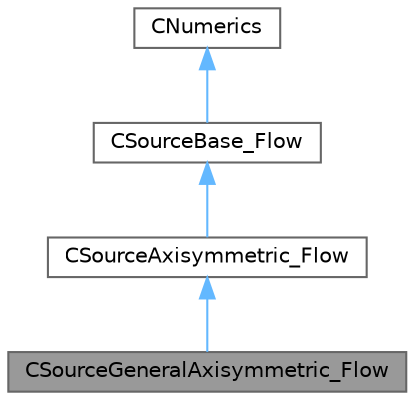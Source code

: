 digraph "CSourceGeneralAxisymmetric_Flow"
{
 // LATEX_PDF_SIZE
  bgcolor="transparent";
  edge [fontname=Helvetica,fontsize=10,labelfontname=Helvetica,labelfontsize=10];
  node [fontname=Helvetica,fontsize=10,shape=box,height=0.2,width=0.4];
  Node1 [id="Node000001",label="CSourceGeneralAxisymmetric_Flow",height=0.2,width=0.4,color="gray40", fillcolor="grey60", style="filled", fontcolor="black",tooltip="Class for source term for solving axisymmetric problems for a general (non ideal) fluid."];
  Node2 -> Node1 [id="edge1_Node000001_Node000002",dir="back",color="steelblue1",style="solid",tooltip=" "];
  Node2 [id="Node000002",label="CSourceAxisymmetric_Flow",height=0.2,width=0.4,color="gray40", fillcolor="white", style="filled",URL="$classCSourceAxisymmetric__Flow.html",tooltip="Class for source term for solving axisymmetric problems."];
  Node3 -> Node2 [id="edge2_Node000002_Node000003",dir="back",color="steelblue1",style="solid",tooltip=" "];
  Node3 [id="Node000003",label="CSourceBase_Flow",height=0.2,width=0.4,color="gray40", fillcolor="white", style="filled",URL="$classCSourceBase__Flow.html",tooltip="Intermediate source term class to allocate the internally stored residual and Jacobian...."];
  Node4 -> Node3 [id="edge3_Node000003_Node000004",dir="back",color="steelblue1",style="solid",tooltip=" "];
  Node4 [id="Node000004",label="CNumerics",height=0.2,width=0.4,color="gray40", fillcolor="white", style="filled",URL="$classCNumerics.html",tooltip="Class for defining the numerical methods."];
}
